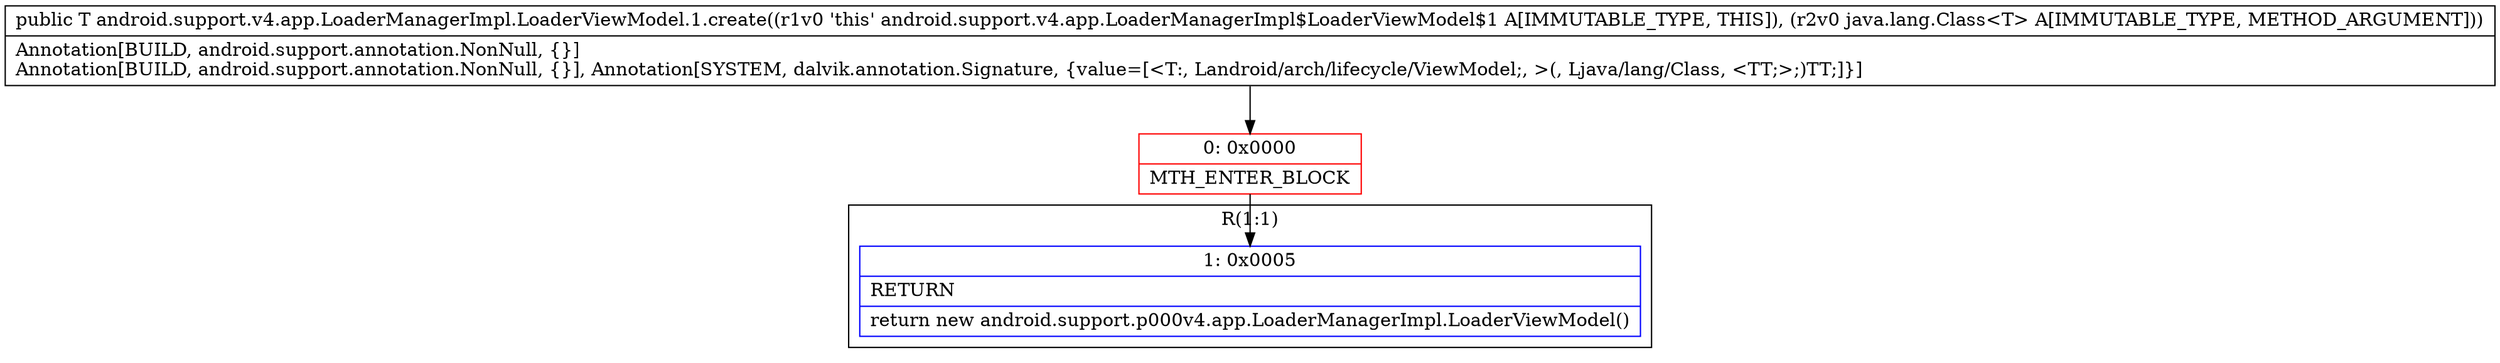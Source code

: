 digraph "CFG forandroid.support.v4.app.LoaderManagerImpl.LoaderViewModel.1.create(Ljava\/lang\/Class;)Landroid\/arch\/lifecycle\/ViewModel;" {
subgraph cluster_Region_1616874045 {
label = "R(1:1)";
node [shape=record,color=blue];
Node_1 [shape=record,label="{1\:\ 0x0005|RETURN\l|return new android.support.p000v4.app.LoaderManagerImpl.LoaderViewModel()\l}"];
}
Node_0 [shape=record,color=red,label="{0\:\ 0x0000|MTH_ENTER_BLOCK\l}"];
MethodNode[shape=record,label="{public T android.support.v4.app.LoaderManagerImpl.LoaderViewModel.1.create((r1v0 'this' android.support.v4.app.LoaderManagerImpl$LoaderViewModel$1 A[IMMUTABLE_TYPE, THIS]), (r2v0 java.lang.Class\<T\> A[IMMUTABLE_TYPE, METHOD_ARGUMENT]))  | Annotation[BUILD, android.support.annotation.NonNull, \{\}]\lAnnotation[BUILD, android.support.annotation.NonNull, \{\}], Annotation[SYSTEM, dalvik.annotation.Signature, \{value=[\<T:, Landroid\/arch\/lifecycle\/ViewModel;, \>(, Ljava\/lang\/Class, \<TT;\>;)TT;]\}]\l}"];
MethodNode -> Node_0;
Node_0 -> Node_1;
}

